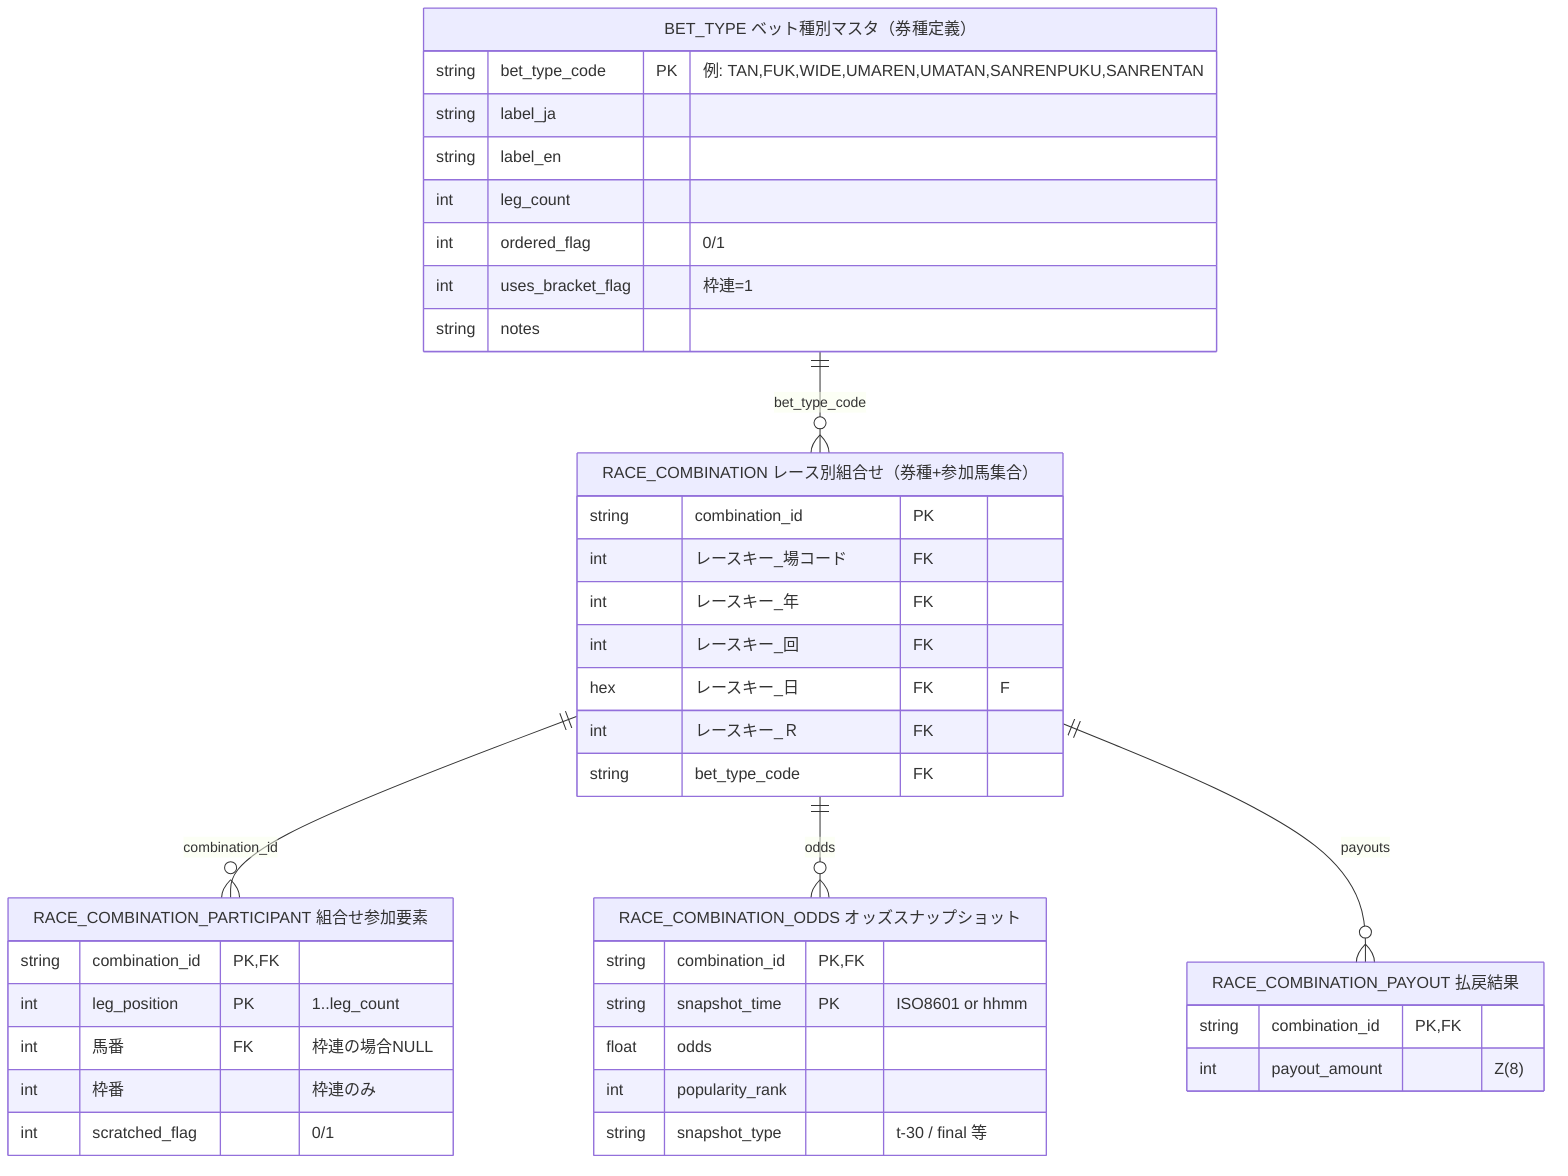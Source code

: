 erDiagram
    %% =============================================
    %% Generic Bet Type & Combination Modeling
    %% (Replaces OZ / OW / HJC / HJCW specialized tables)
    %% =============================================

    BET_TYPE["BET_TYPE ベット種別マスタ（券種定義）"] {
        string bet_type_code PK "例: TAN,FUK,WIDE,UMAREN,UMATAN,SANRENPUKU,SANRENTAN"
        string label_ja
        string label_en
        int leg_count
        int ordered_flag "0/1"
        int uses_bracket_flag "枠連=1"
        string notes
    }

    RACE_COMBINATION["RACE_COMBINATION レース別組合せ（券種+参加馬集合）"] {
        string combination_id PK
        int レースキー_場コード FK
        int レースキー_年 FK
        int レースキー_回 FK
        hex レースキー_日 FK "F"
        int レースキー_Ｒ FK
        string bet_type_code FK
    }

    RACE_COMBINATION_PARTICIPANT["RACE_COMBINATION_PARTICIPANT 組合せ参加要素"] {
        string combination_id PK, FK
        int leg_position PK "1..leg_count"
        int 馬番 FK "枠連の場合NULL"
        int 枠番 "枠連のみ"
        int scratched_flag "0/1"
    }

    RACE_COMBINATION_ODDS["RACE_COMBINATION_ODDS オッズスナップショット"] {
        string combination_id PK, FK
        string snapshot_time PK "ISO8601 or hhmm"
        float odds
        int popularity_rank
        string snapshot_type "t-30 / final 等"
    }

    RACE_COMBINATION_PAYOUT["RACE_COMBINATION_PAYOUT 払戻結果"] {
        string combination_id PK, FK
        int payout_amount "Z(8)"
    }

    %% Generic combination relationships
    BET_TYPE ||--o{ RACE_COMBINATION : bet_type_code
    RACE_COMBINATION ||--o{ RACE_COMBINATION_PARTICIPANT : combination_id
    RACE_COMBINATION ||--o{ RACE_COMBINATION_ODDS : odds
    RACE_COMBINATION ||--o{ RACE_COMBINATION_PAYOUT : payouts

    %% ---------------------------
    %% Legend & Modeling Notes
    %% ---------------------------
    %% Type Codes: 9=int, Z=int(blank when 0 originally), X=string, F=hex digit; decimal patterns (ZZ9.9) => float.
    %% Race Key = (レースキー_場コード, 年, 回, 日(F), Ｒ). 馬番 added for per-horse tables.
    %% Normalization Evolution (SPECIALIZED -> GENERIC):
    %%   (REMOVED) OZ / HJC (単勝・複勝 per-horse) → TAN / FUK combinations (leg_count=1) in generic model.
    %%   (REMOVED) OW / HJCW (ワイド pair)       → WIDE combinations (leg_count=2, ordered_flag=0).
    %%   Future: 馬連/馬単/３連複/３連単 etc. simply new BET_TYPE rows; no schema change.
    %% Generic Pattern:
    %%   BET_TYPE: 券種メタデータ
    %%   RACE_COMBINATION: (race + bet_type + canonical participant set/order)
    %%   RACE_COMBINATION_PARTICIPANT: legs (馬番 or 枠番)
    %%   RACE_COMBINATION_ODDS: time snapshots (odds drift)
    %%   RACE_COMBINATION_PAYOUT: realized payouts
    %% Canonical Key Rules:
    %%     unordered -> sort ascending & join with '-'; ordered -> join with '>' in semantic order.
    %% Dead Heats: multiple RACE_COMBINATION rows become winning (multiple payouts).
    %% Migration: legacy specialized tables can be exposed as dbt views selecting from generic core.
    %% Styling: classDef dim (dimension), fact (fact), snapshot (point-in-time)